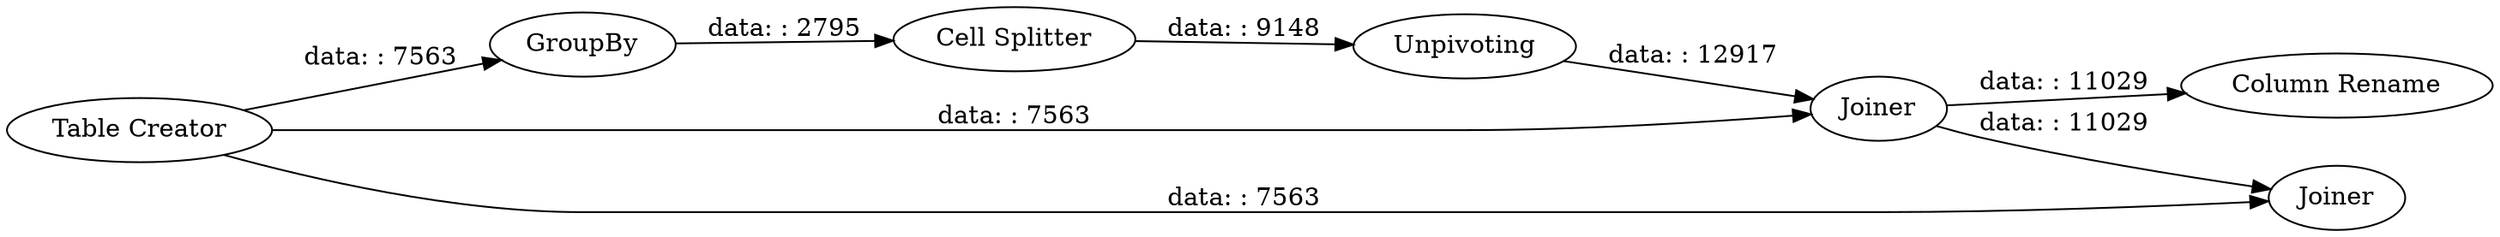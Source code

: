 digraph {
	"-3726818666325294_29" [label=Joiner]
	"-3726818666325294_31" [label=Joiner]
	"-3726818666325294_33" [label=Unpivoting]
	"-3726818666325294_28" [label="Cell Splitter"]
	"-3726818666325294_34" [label="Table Creator"]
	"-3726818666325294_32" [label="Column Rename"]
	"-3726818666325294_30" [label=GroupBy]
	"-3726818666325294_29" -> "-3726818666325294_32" [label="data: : 11029"]
	"-3726818666325294_30" -> "-3726818666325294_28" [label="data: : 2795"]
	"-3726818666325294_28" -> "-3726818666325294_33" [label="data: : 9148"]
	"-3726818666325294_29" -> "-3726818666325294_31" [label="data: : 11029"]
	"-3726818666325294_34" -> "-3726818666325294_31" [label="data: : 7563"]
	"-3726818666325294_34" -> "-3726818666325294_30" [label="data: : 7563"]
	"-3726818666325294_33" -> "-3726818666325294_29" [label="data: : 12917"]
	"-3726818666325294_34" -> "-3726818666325294_29" [label="data: : 7563"]
	rankdir=LR
}
